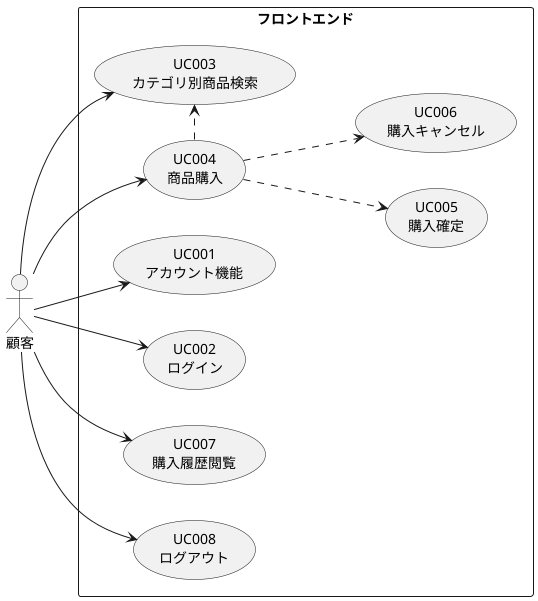 @startuml
actor "顧客" as user 
hide footbox
skinparam shadowing false
left to right direction

rectangle フロントエンド{
    usecase "UC001\nアカウント機能" as account
    usecase "UC002\nログイン" as login
    usecase "UC003\nカテゴリ別商品検索" as search
    usecase "UC004\n商品購入" as buy
    usecase "UC005\n購入確定" as commit
    usecase "UC006\n購入キャンセル" as cancel
    usecase "UC007\n購入履歴閲覧" as history
    usecase "UC008\nログアウト" as logout
}

user --> account
user --> login
user --> logout
user --> search
user --> history
user --> buy
buy ..> commit
buy ..> cancel
buy .> search
@enduml